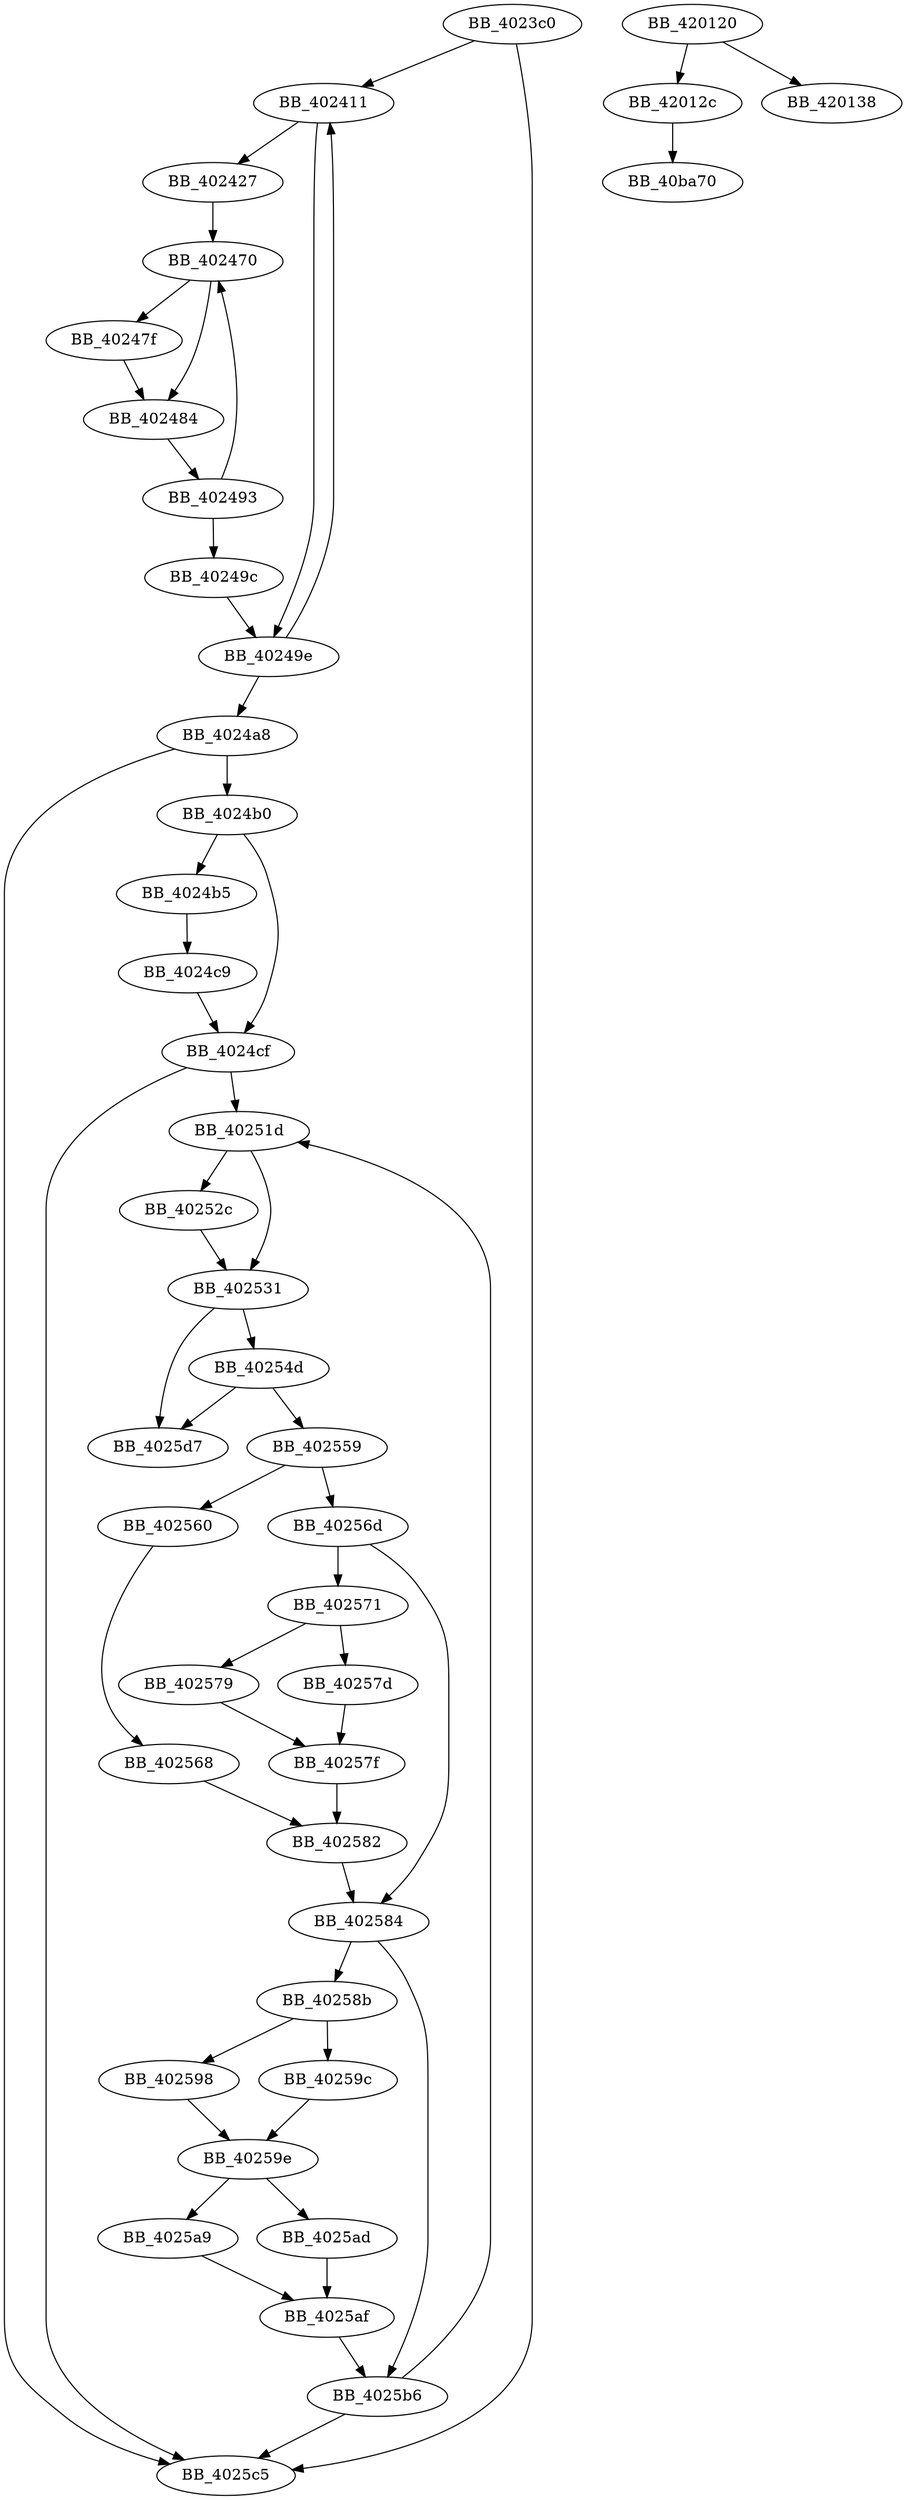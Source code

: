 DiGraph sub_4023C0{
BB_4023c0->BB_402411
BB_4023c0->BB_4025c5
BB_402411->BB_402427
BB_402411->BB_40249e
BB_402427->BB_402470
BB_402470->BB_40247f
BB_402470->BB_402484
BB_40247f->BB_402484
BB_402484->BB_402493
BB_402493->BB_402470
BB_402493->BB_40249c
BB_40249c->BB_40249e
BB_40249e->BB_402411
BB_40249e->BB_4024a8
BB_4024a8->BB_4024b0
BB_4024a8->BB_4025c5
BB_4024b0->BB_4024b5
BB_4024b0->BB_4024cf
BB_4024b5->BB_4024c9
BB_4024c9->BB_4024cf
BB_4024cf->BB_40251d
BB_4024cf->BB_4025c5
BB_40251d->BB_40252c
BB_40251d->BB_402531
BB_40252c->BB_402531
BB_402531->BB_40254d
BB_402531->BB_4025d7
BB_40254d->BB_402559
BB_40254d->BB_4025d7
BB_402559->BB_402560
BB_402559->BB_40256d
BB_402560->BB_402568
BB_402568->BB_402582
BB_40256d->BB_402571
BB_40256d->BB_402584
BB_402571->BB_402579
BB_402571->BB_40257d
BB_402579->BB_40257f
BB_40257d->BB_40257f
BB_40257f->BB_402582
BB_402582->BB_402584
BB_402584->BB_40258b
BB_402584->BB_4025b6
BB_40258b->BB_402598
BB_40258b->BB_40259c
BB_402598->BB_40259e
BB_40259c->BB_40259e
BB_40259e->BB_4025a9
BB_40259e->BB_4025ad
BB_4025a9->BB_4025af
BB_4025ad->BB_4025af
BB_4025af->BB_4025b6
BB_4025b6->BB_40251d
BB_4025b6->BB_4025c5
BB_420120->BB_42012c
BB_420120->BB_420138
BB_42012c->BB_40ba70
}
